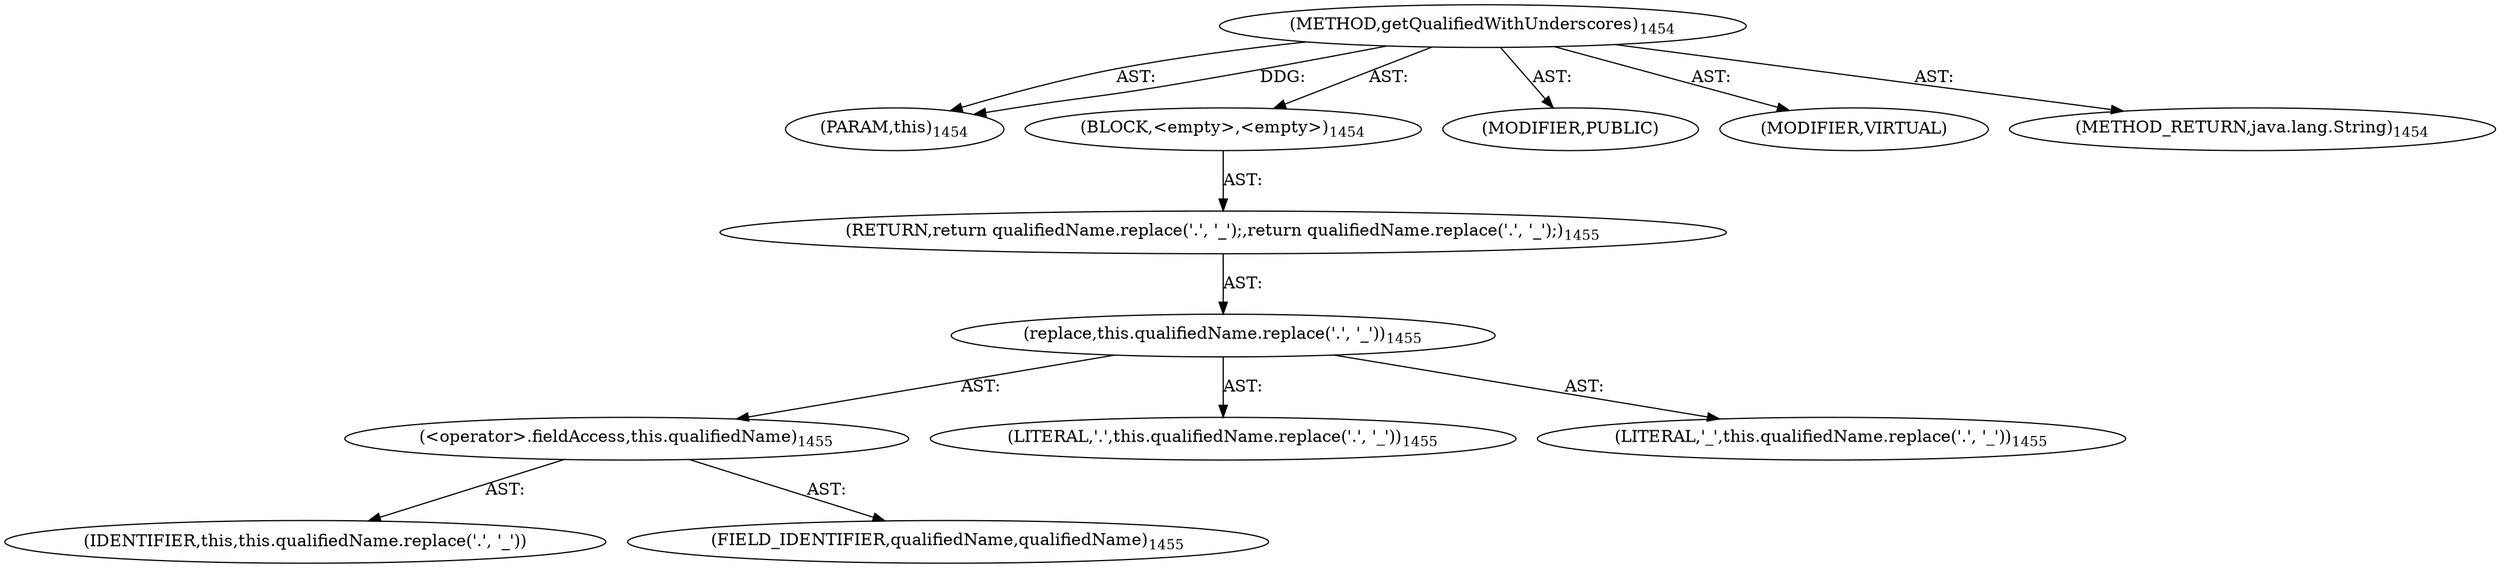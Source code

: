 digraph "getQualifiedWithUnderscores" {  
"111669149760" [label = <(METHOD,getQualifiedWithUnderscores)<SUB>1454</SUB>> ]
"115964117108" [label = <(PARAM,this)<SUB>1454</SUB>> ]
"25769803971" [label = <(BLOCK,&lt;empty&gt;,&lt;empty&gt;)<SUB>1454</SUB>> ]
"146028888108" [label = <(RETURN,return qualifiedName.replace('.', '_');,return qualifiedName.replace('.', '_');)<SUB>1455</SUB>> ]
"30064772162" [label = <(replace,this.qualifiedName.replace('.', '_'))<SUB>1455</SUB>> ]
"30064772163" [label = <(&lt;operator&gt;.fieldAccess,this.qualifiedName)<SUB>1455</SUB>> ]
"68719477540" [label = <(IDENTIFIER,this,this.qualifiedName.replace('.', '_'))> ]
"55834575127" [label = <(FIELD_IDENTIFIER,qualifiedName,qualifiedName)<SUB>1455</SUB>> ]
"90194313474" [label = <(LITERAL,'.',this.qualifiedName.replace('.', '_'))<SUB>1455</SUB>> ]
"90194313475" [label = <(LITERAL,'_',this.qualifiedName.replace('.', '_'))<SUB>1455</SUB>> ]
"133143986346" [label = <(MODIFIER,PUBLIC)> ]
"133143986347" [label = <(MODIFIER,VIRTUAL)> ]
"128849018944" [label = <(METHOD_RETURN,java.lang.String)<SUB>1454</SUB>> ]
  "111669149760" -> "115964117108"  [ label = "AST: "] 
  "111669149760" -> "25769803971"  [ label = "AST: "] 
  "111669149760" -> "133143986346"  [ label = "AST: "] 
  "111669149760" -> "133143986347"  [ label = "AST: "] 
  "111669149760" -> "128849018944"  [ label = "AST: "] 
  "25769803971" -> "146028888108"  [ label = "AST: "] 
  "146028888108" -> "30064772162"  [ label = "AST: "] 
  "30064772162" -> "30064772163"  [ label = "AST: "] 
  "30064772162" -> "90194313474"  [ label = "AST: "] 
  "30064772162" -> "90194313475"  [ label = "AST: "] 
  "30064772163" -> "68719477540"  [ label = "AST: "] 
  "30064772163" -> "55834575127"  [ label = "AST: "] 
  "111669149760" -> "115964117108"  [ label = "DDG: "] 
}
